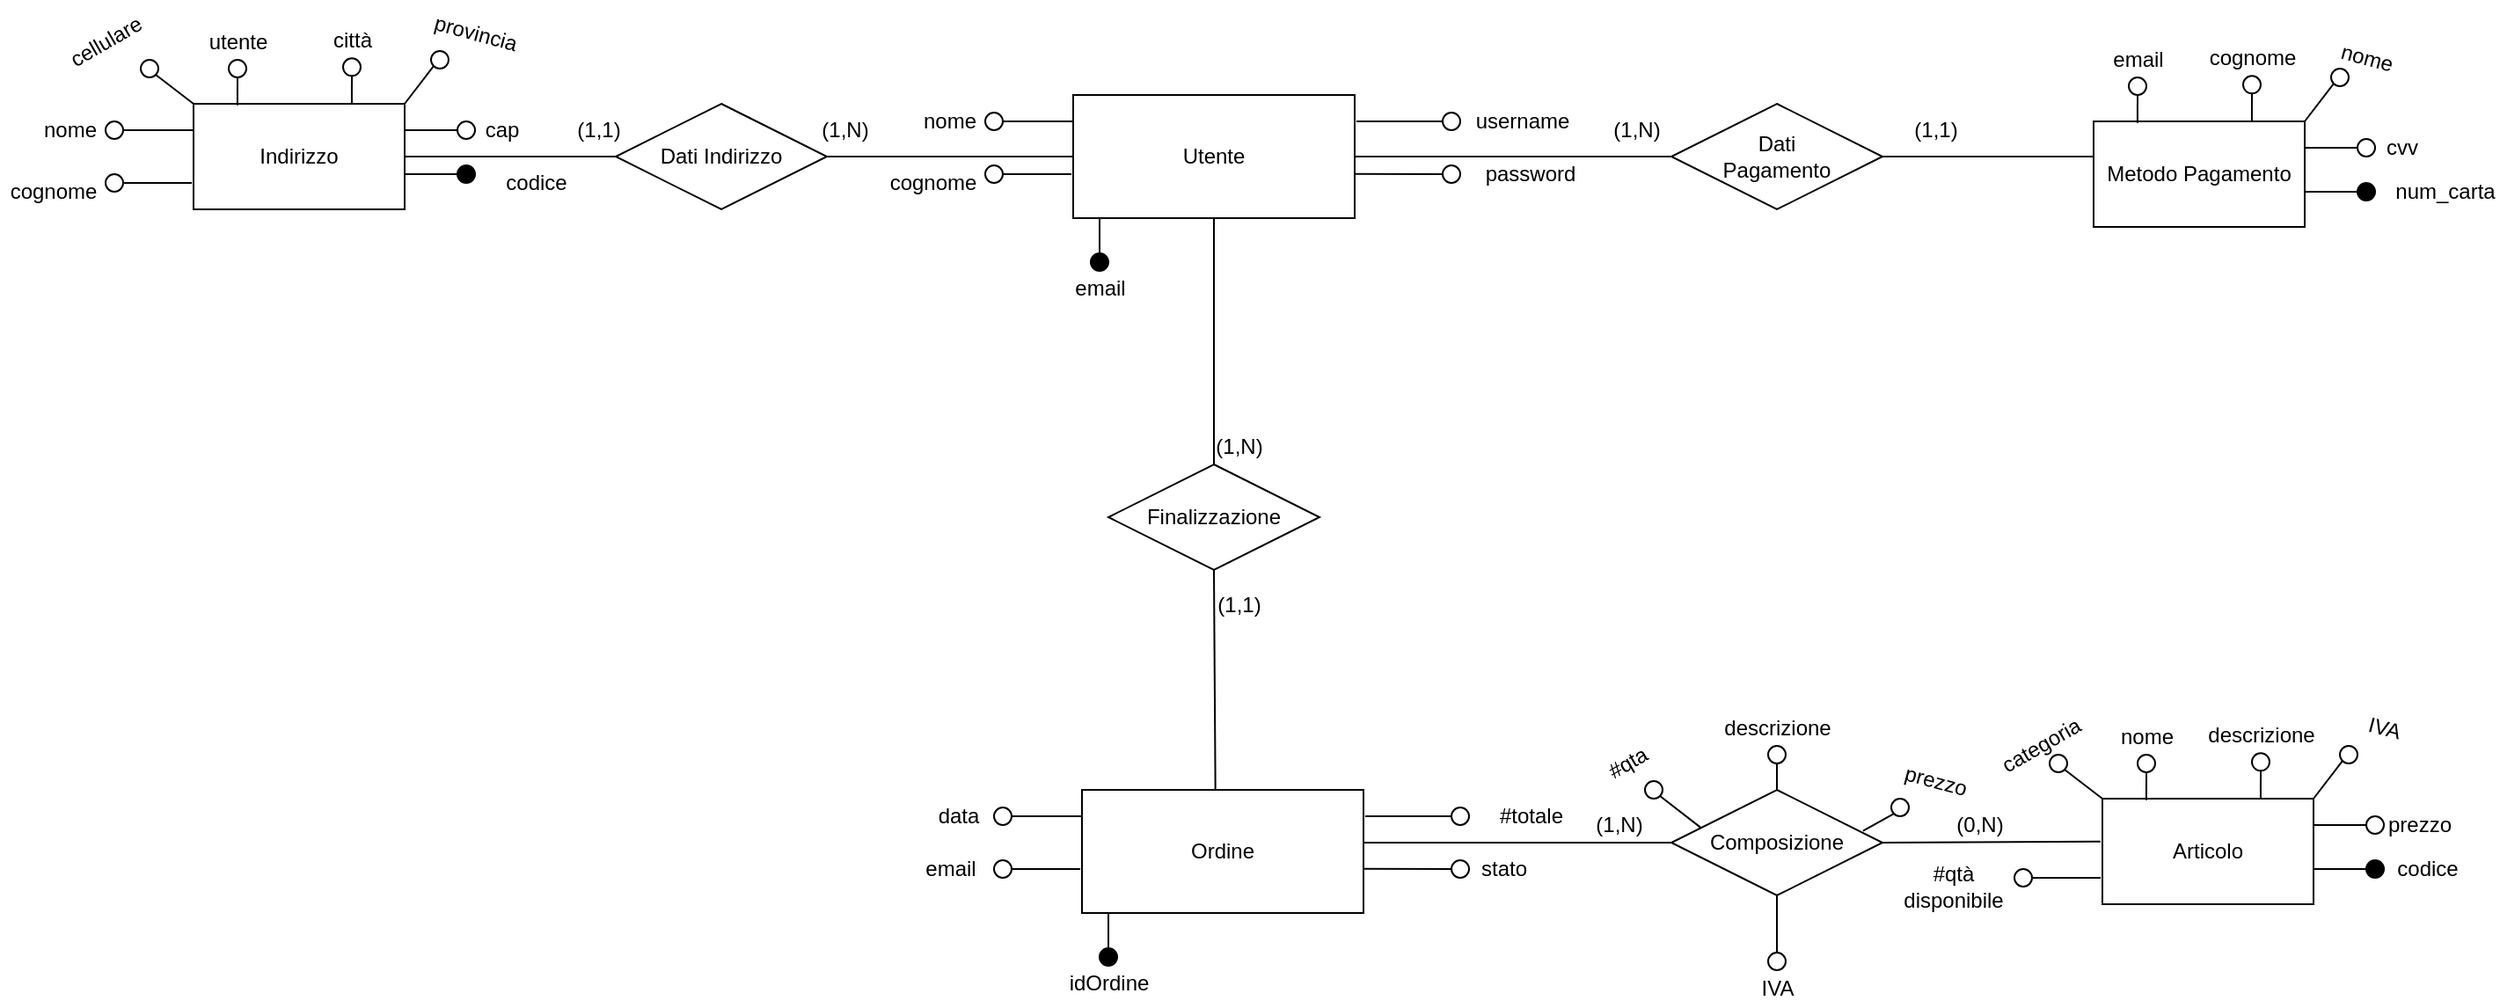 <mxfile version="16.6.4" type="device"><diagram id="RR0b08ermM6JdhyaBEqA" name="Page-1"><mxGraphModel dx="1865" dy="556" grid="1" gridSize="10" guides="1" tooltips="1" connect="1" arrows="1" fold="1" page="1" pageScale="1" pageWidth="827" pageHeight="1169" math="0" shadow="0"><root><mxCell id="0"/><mxCell id="1" parent="0"/><mxCell id="cbVdZXR9CCUXeJhDIrMM-1" value="Utente" style="rounded=0;whiteSpace=wrap;html=1;" parent="1" vertex="1"><mxGeometry x="320" y="70" width="160" height="70" as="geometry"/></mxCell><mxCell id="cbVdZXR9CCUXeJhDIrMM-2" value="" style="ellipse;whiteSpace=wrap;html=1;aspect=fixed;" parent="1" vertex="1"><mxGeometry x="270" y="80" width="10" height="10" as="geometry"/></mxCell><mxCell id="cbVdZXR9CCUXeJhDIrMM-3" value="" style="endArrow=none;html=1;rounded=0;exitX=1;exitY=0.5;exitDx=0;exitDy=0;" parent="1" source="cbVdZXR9CCUXeJhDIrMM-2" edge="1"><mxGeometry width="50" height="50" relative="1" as="geometry"><mxPoint x="390" y="310" as="sourcePoint"/><mxPoint x="320" y="85" as="targetPoint"/></mxGeometry></mxCell><mxCell id="cbVdZXR9CCUXeJhDIrMM-6" value="" style="ellipse;whiteSpace=wrap;html=1;aspect=fixed;" parent="1" vertex="1"><mxGeometry x="270" y="110" width="10" height="10" as="geometry"/></mxCell><mxCell id="cbVdZXR9CCUXeJhDIrMM-7" value="" style="endArrow=none;html=1;rounded=0;exitX=1;exitY=0.5;exitDx=0;exitDy=0;entryX=-0.006;entryY=0.643;entryDx=0;entryDy=0;entryPerimeter=0;" parent="1" source="cbVdZXR9CCUXeJhDIrMM-6" target="cbVdZXR9CCUXeJhDIrMM-1" edge="1"><mxGeometry width="50" height="50" relative="1" as="geometry"><mxPoint x="400" y="320" as="sourcePoint"/><mxPoint x="330" y="97.5" as="targetPoint"/></mxGeometry></mxCell><mxCell id="cbVdZXR9CCUXeJhDIrMM-8" value="nome" style="text;html=1;strokeColor=none;fillColor=none;align=center;verticalAlign=middle;whiteSpace=wrap;rounded=0;" parent="1" vertex="1"><mxGeometry x="220" y="70" width="60" height="30" as="geometry"/></mxCell><mxCell id="cbVdZXR9CCUXeJhDIrMM-9" value="cognome" style="text;html=1;align=center;verticalAlign=middle;resizable=0;points=[];autosize=1;strokeColor=none;fillColor=none;" parent="1" vertex="1"><mxGeometry x="210" y="110" width="60" height="20" as="geometry"/></mxCell><mxCell id="cbVdZXR9CCUXeJhDIrMM-10" value="" style="ellipse;whiteSpace=wrap;html=1;aspect=fixed;" parent="1" vertex="1"><mxGeometry x="530" y="80" width="10" height="10" as="geometry"/></mxCell><mxCell id="cbVdZXR9CCUXeJhDIrMM-11" value="" style="endArrow=none;html=1;rounded=0;exitX=0;exitY=0.5;exitDx=0;exitDy=0;entryX=1.006;entryY=0.214;entryDx=0;entryDy=0;entryPerimeter=0;" parent="1" source="cbVdZXR9CCUXeJhDIrMM-10" target="cbVdZXR9CCUXeJhDIrMM-1" edge="1"><mxGeometry width="50" height="50" relative="1" as="geometry"><mxPoint x="540" y="400" as="sourcePoint"/><mxPoint x="470" y="175" as="targetPoint"/></mxGeometry></mxCell><mxCell id="cbVdZXR9CCUXeJhDIrMM-12" value="" style="ellipse;whiteSpace=wrap;html=1;aspect=fixed;" parent="1" vertex="1"><mxGeometry x="530" y="110" width="10" height="10" as="geometry"/></mxCell><mxCell id="cbVdZXR9CCUXeJhDIrMM-13" value="" style="endArrow=none;html=1;rounded=0;exitX=0;exitY=0.5;exitDx=0;exitDy=0;entryX=0.997;entryY=0.641;entryDx=0;entryDy=0;entryPerimeter=0;" parent="1" source="cbVdZXR9CCUXeJhDIrMM-12" target="cbVdZXR9CCUXeJhDIrMM-1" edge="1"><mxGeometry width="50" height="50" relative="1" as="geometry"><mxPoint x="550" y="410" as="sourcePoint"/><mxPoint x="469.04" y="205.01" as="targetPoint"/></mxGeometry></mxCell><mxCell id="cbVdZXR9CCUXeJhDIrMM-14" value="password" style="text;html=1;strokeColor=none;fillColor=none;align=center;verticalAlign=middle;whiteSpace=wrap;rounded=0;" parent="1" vertex="1"><mxGeometry x="550" y="100" width="60" height="30" as="geometry"/></mxCell><mxCell id="cbVdZXR9CCUXeJhDIrMM-15" value="email" style="text;html=1;align=center;verticalAlign=middle;resizable=0;points=[];autosize=1;strokeColor=none;fillColor=none;" parent="1" vertex="1"><mxGeometry x="315" y="170" width="40" height="20" as="geometry"/></mxCell><mxCell id="cbVdZXR9CCUXeJhDIrMM-19" value="username" style="text;html=1;align=center;verticalAlign=middle;resizable=0;points=[];autosize=1;strokeColor=none;fillColor=none;" parent="1" vertex="1"><mxGeometry x="540" y="75" width="70" height="20" as="geometry"/></mxCell><mxCell id="cbVdZXR9CCUXeJhDIrMM-20" value="" style="ellipse;whiteSpace=wrap;html=1;aspect=fixed;fillColor=#000000;" parent="1" vertex="1"><mxGeometry x="330" y="160" width="10" height="10" as="geometry"/></mxCell><mxCell id="cbVdZXR9CCUXeJhDIrMM-21" value="" style="endArrow=none;html=1;rounded=0;exitX=0.5;exitY=0;exitDx=0;exitDy=0;" parent="1" source="cbVdZXR9CCUXeJhDIrMM-20" edge="1"><mxGeometry width="50" height="50" relative="1" as="geometry"><mxPoint x="400" y="320" as="sourcePoint"/><mxPoint x="335" y="140" as="targetPoint"/></mxGeometry></mxCell><mxCell id="cbVdZXR9CCUXeJhDIrMM-22" value="Dati Indirizzo" style="shape=rhombus;perimeter=rhombusPerimeter;whiteSpace=wrap;html=1;align=center;fillColor=#FFFFFF;" parent="1" vertex="1"><mxGeometry x="60" y="75" width="120" height="60" as="geometry"/></mxCell><mxCell id="cbVdZXR9CCUXeJhDIrMM-25" value="" style="endArrow=none;html=1;rounded=0;exitX=1;exitY=0.5;exitDx=0;exitDy=0;entryX=0;entryY=0.5;entryDx=0;entryDy=0;" parent="1" source="cbVdZXR9CCUXeJhDIrMM-22" target="cbVdZXR9CCUXeJhDIrMM-1" edge="1"><mxGeometry relative="1" as="geometry"><mxPoint x="330" y="290" as="sourcePoint"/><mxPoint x="490" y="290" as="targetPoint"/></mxGeometry></mxCell><mxCell id="cbVdZXR9CCUXeJhDIrMM-26" value="Indirizzo" style="rounded=0;whiteSpace=wrap;html=1;fillColor=#FFFFFF;" parent="1" vertex="1"><mxGeometry x="-180" y="75" width="120" height="60" as="geometry"/></mxCell><mxCell id="cbVdZXR9CCUXeJhDIrMM-27" value="" style="endArrow=none;html=1;rounded=0;exitX=1;exitY=0.5;exitDx=0;exitDy=0;entryX=0;entryY=0.5;entryDx=0;entryDy=0;" parent="1" source="cbVdZXR9CCUXeJhDIrMM-26" target="cbVdZXR9CCUXeJhDIrMM-22" edge="1"><mxGeometry width="50" height="50" relative="1" as="geometry"><mxPoint x="210" y="310" as="sourcePoint"/><mxPoint x="260" y="260" as="targetPoint"/></mxGeometry></mxCell><mxCell id="cbVdZXR9CCUXeJhDIrMM-28" value="" style="ellipse;whiteSpace=wrap;html=1;aspect=fixed;" parent="1" vertex="1"><mxGeometry x="-230" y="85" width="10" height="10" as="geometry"/></mxCell><mxCell id="cbVdZXR9CCUXeJhDIrMM-29" value="" style="endArrow=none;html=1;rounded=0;exitX=1;exitY=0.5;exitDx=0;exitDy=0;" parent="1" source="cbVdZXR9CCUXeJhDIrMM-28" edge="1"><mxGeometry width="50" height="50" relative="1" as="geometry"><mxPoint x="-110" y="315" as="sourcePoint"/><mxPoint x="-180" y="90" as="targetPoint"/></mxGeometry></mxCell><mxCell id="cbVdZXR9CCUXeJhDIrMM-30" value="" style="ellipse;whiteSpace=wrap;html=1;aspect=fixed;" parent="1" vertex="1"><mxGeometry x="-230" y="115" width="10" height="10" as="geometry"/></mxCell><mxCell id="cbVdZXR9CCUXeJhDIrMM-31" value="" style="endArrow=none;html=1;rounded=0;exitX=1;exitY=0.5;exitDx=0;exitDy=0;entryX=-0.006;entryY=0.643;entryDx=0;entryDy=0;entryPerimeter=0;" parent="1" source="cbVdZXR9CCUXeJhDIrMM-30" edge="1"><mxGeometry width="50" height="50" relative="1" as="geometry"><mxPoint x="-100" y="325" as="sourcePoint"/><mxPoint x="-180.96" y="120.01" as="targetPoint"/></mxGeometry></mxCell><mxCell id="cbVdZXR9CCUXeJhDIrMM-32" value="nome" style="text;html=1;strokeColor=none;fillColor=none;align=center;verticalAlign=middle;whiteSpace=wrap;rounded=0;" parent="1" vertex="1"><mxGeometry x="-280" y="75" width="60" height="30" as="geometry"/></mxCell><mxCell id="cbVdZXR9CCUXeJhDIrMM-33" value="cognome" style="text;html=1;align=center;verticalAlign=middle;resizable=0;points=[];autosize=1;strokeColor=none;fillColor=none;" parent="1" vertex="1"><mxGeometry x="-290" y="115" width="60" height="20" as="geometry"/></mxCell><mxCell id="cbVdZXR9CCUXeJhDIrMM-34" value="" style="ellipse;whiteSpace=wrap;html=1;aspect=fixed;" parent="1" vertex="1"><mxGeometry x="-160" y="50" width="10" height="10" as="geometry"/></mxCell><mxCell id="cbVdZXR9CCUXeJhDIrMM-35" value="" style="endArrow=none;html=1;rounded=0;exitX=0.5;exitY=1;exitDx=0;exitDy=0;entryX=0.208;entryY=0.014;entryDx=0;entryDy=0;entryPerimeter=0;" parent="1" source="cbVdZXR9CCUXeJhDIrMM-34" target="cbVdZXR9CCUXeJhDIrMM-26" edge="1"><mxGeometry width="50" height="50" relative="1" as="geometry"><mxPoint x="-150" y="60" as="sourcePoint"/><mxPoint x="-155" y="80" as="targetPoint"/></mxGeometry></mxCell><mxCell id="cbVdZXR9CCUXeJhDIrMM-36" value="" style="ellipse;whiteSpace=wrap;html=1;aspect=fixed;" parent="1" vertex="1"><mxGeometry x="-210" y="50" width="10" height="10" as="geometry"/></mxCell><mxCell id="cbVdZXR9CCUXeJhDIrMM-37" value="" style="endArrow=none;html=1;rounded=0;entryX=0;entryY=0;entryDx=0;entryDy=0;exitX=1;exitY=1;exitDx=0;exitDy=0;" parent="1" source="cbVdZXR9CCUXeJhDIrMM-36" target="cbVdZXR9CCUXeJhDIrMM-26" edge="1"><mxGeometry width="50" height="50" relative="1" as="geometry"><mxPoint x="-180" y="60" as="sourcePoint"/><mxPoint x="-110.96" y="55.01" as="targetPoint"/></mxGeometry></mxCell><mxCell id="cbVdZXR9CCUXeJhDIrMM-39" value="cellulare" style="text;html=1;align=center;verticalAlign=middle;resizable=0;points=[];autosize=1;strokeColor=none;fillColor=none;rotation=-30;" parent="1" vertex="1"><mxGeometry x="-260" y="30" width="60" height="20" as="geometry"/></mxCell><mxCell id="cbVdZXR9CCUXeJhDIrMM-47" value="utente" style="text;html=1;align=center;verticalAlign=middle;resizable=0;points=[];autosize=1;strokeColor=none;fillColor=none;" parent="1" vertex="1"><mxGeometry x="-180" y="30" width="50" height="20" as="geometry"/></mxCell><mxCell id="cbVdZXR9CCUXeJhDIrMM-48" value="" style="ellipse;whiteSpace=wrap;html=1;aspect=fixed;" parent="1" vertex="1"><mxGeometry x="-95" y="49.16" width="10" height="10" as="geometry"/></mxCell><mxCell id="cbVdZXR9CCUXeJhDIrMM-49" value="" style="endArrow=none;html=1;rounded=0;exitX=0.5;exitY=1;exitDx=0;exitDy=0;entryX=0.208;entryY=0.014;entryDx=0;entryDy=0;entryPerimeter=0;" parent="1" source="cbVdZXR9CCUXeJhDIrMM-48" edge="1"><mxGeometry width="50" height="50" relative="1" as="geometry"><mxPoint x="-85" y="59.16" as="sourcePoint"/><mxPoint x="-90.04" y="75.0" as="targetPoint"/></mxGeometry></mxCell><mxCell id="cbVdZXR9CCUXeJhDIrMM-50" value="città" style="text;html=1;align=center;verticalAlign=middle;resizable=0;points=[];autosize=1;strokeColor=none;fillColor=none;" parent="1" vertex="1"><mxGeometry x="-110" y="29.16" width="40" height="20" as="geometry"/></mxCell><mxCell id="cbVdZXR9CCUXeJhDIrMM-51" value="" style="ellipse;whiteSpace=wrap;html=1;aspect=fixed;" parent="1" vertex="1"><mxGeometry x="-45" y="45" width="10" height="10" as="geometry"/></mxCell><mxCell id="cbVdZXR9CCUXeJhDIrMM-52" value="" style="endArrow=none;html=1;rounded=0;exitX=0;exitY=1;exitDx=0;exitDy=0;entryX=1;entryY=0;entryDx=0;entryDy=0;" parent="1" source="cbVdZXR9CCUXeJhDIrMM-51" target="cbVdZXR9CCUXeJhDIrMM-26" edge="1"><mxGeometry width="50" height="50" relative="1" as="geometry"><mxPoint x="-35" y="54.16" as="sourcePoint"/><mxPoint x="-40.04" y="70" as="targetPoint"/></mxGeometry></mxCell><mxCell id="cbVdZXR9CCUXeJhDIrMM-53" value="provincia" style="text;html=1;align=center;verticalAlign=middle;resizable=0;points=[];autosize=1;strokeColor=none;fillColor=none;rotation=15;" parent="1" vertex="1"><mxGeometry x="-50" y="25.0" width="60" height="20" as="geometry"/></mxCell><mxCell id="cbVdZXR9CCUXeJhDIrMM-54" value="" style="ellipse;whiteSpace=wrap;html=1;aspect=fixed;" parent="1" vertex="1"><mxGeometry x="-30" y="85" width="10" height="10" as="geometry"/></mxCell><mxCell id="cbVdZXR9CCUXeJhDIrMM-55" value="" style="endArrow=none;html=1;rounded=0;exitX=0;exitY=0.5;exitDx=0;exitDy=0;entryX=1;entryY=0.25;entryDx=0;entryDy=0;" parent="1" source="cbVdZXR9CCUXeJhDIrMM-54" target="cbVdZXR9CCUXeJhDIrMM-26" edge="1"><mxGeometry width="50" height="50" relative="1" as="geometry"><mxPoint y="405" as="sourcePoint"/><mxPoint x="-60" y="92.5" as="targetPoint"/></mxGeometry></mxCell><mxCell id="cbVdZXR9CCUXeJhDIrMM-56" value="" style="ellipse;whiteSpace=wrap;html=1;aspect=fixed;fillColor=#000000;" parent="1" vertex="1"><mxGeometry x="-30" y="110" width="10" height="10" as="geometry"/></mxCell><mxCell id="cbVdZXR9CCUXeJhDIrMM-57" value="" style="endArrow=none;html=1;rounded=0;exitX=0;exitY=0.5;exitDx=0;exitDy=0;" parent="1" source="cbVdZXR9CCUXeJhDIrMM-56" edge="1"><mxGeometry width="50" height="50" relative="1" as="geometry"><mxPoint x="10" y="415" as="sourcePoint"/><mxPoint x="-60" y="115" as="targetPoint"/></mxGeometry></mxCell><mxCell id="cbVdZXR9CCUXeJhDIrMM-58" value="codice" style="text;html=1;strokeColor=none;fillColor=none;align=center;verticalAlign=middle;whiteSpace=wrap;rounded=0;" parent="1" vertex="1"><mxGeometry x="-15" y="105" width="60" height="30" as="geometry"/></mxCell><mxCell id="cbVdZXR9CCUXeJhDIrMM-59" value="cap" style="text;html=1;align=center;verticalAlign=middle;resizable=0;points=[];autosize=1;strokeColor=none;fillColor=none;" parent="1" vertex="1"><mxGeometry x="-20" y="80" width="30" height="20" as="geometry"/></mxCell><mxCell id="cbVdZXR9CCUXeJhDIrMM-87" value="Dati&lt;br&gt;&lt;div&gt;Pagamento&lt;/div&gt;" style="shape=rhombus;perimeter=rhombusPerimeter;whiteSpace=wrap;html=1;align=center;fillColor=#FFFFFF;" parent="1" vertex="1"><mxGeometry x="660" y="75" width="120" height="60" as="geometry"/></mxCell><mxCell id="cbVdZXR9CCUXeJhDIrMM-89" value="" style="endArrow=none;html=1;rounded=0;entryX=0;entryY=0.5;entryDx=0;entryDy=0;exitX=1;exitY=0.5;exitDx=0;exitDy=0;" parent="1" source="cbVdZXR9CCUXeJhDIrMM-1" target="cbVdZXR9CCUXeJhDIrMM-87" edge="1"><mxGeometry relative="1" as="geometry"><mxPoint x="620" y="105" as="sourcePoint"/><mxPoint x="780" y="105" as="targetPoint"/></mxGeometry></mxCell><mxCell id="cbVdZXR9CCUXeJhDIrMM-90" value="" style="endArrow=none;html=1;rounded=0;exitX=1;exitY=0.5;exitDx=0;exitDy=0;" parent="1" source="cbVdZXR9CCUXeJhDIrMM-87" edge="1"><mxGeometry relative="1" as="geometry"><mxPoint x="880" y="108.67" as="sourcePoint"/><mxPoint x="910" y="105" as="targetPoint"/></mxGeometry></mxCell><mxCell id="cbVdZXR9CCUXeJhDIrMM-138" value="&lt;div&gt;Metodo Pagamento&lt;/div&gt;" style="rounded=0;whiteSpace=wrap;html=1;fillColor=#FFFFFF;" parent="1" vertex="1"><mxGeometry x="900" y="85" width="120" height="60" as="geometry"/></mxCell><mxCell id="cbVdZXR9CCUXeJhDIrMM-145" value="" style="ellipse;whiteSpace=wrap;html=1;aspect=fixed;" parent="1" vertex="1"><mxGeometry x="920" y="60" width="10" height="10" as="geometry"/></mxCell><mxCell id="cbVdZXR9CCUXeJhDIrMM-146" value="" style="endArrow=none;html=1;rounded=0;exitX=0.5;exitY=1;exitDx=0;exitDy=0;entryX=0.208;entryY=0.014;entryDx=0;entryDy=0;entryPerimeter=0;" parent="1" source="cbVdZXR9CCUXeJhDIrMM-145" target="cbVdZXR9CCUXeJhDIrMM-138" edge="1"><mxGeometry width="50" height="50" relative="1" as="geometry"><mxPoint x="930" y="70" as="sourcePoint"/><mxPoint x="925" y="90" as="targetPoint"/></mxGeometry></mxCell><mxCell id="cbVdZXR9CCUXeJhDIrMM-150" value="email" style="text;html=1;align=center;verticalAlign=middle;resizable=0;points=[];autosize=1;strokeColor=none;fillColor=none;" parent="1" vertex="1"><mxGeometry x="905" y="40" width="40" height="20" as="geometry"/></mxCell><mxCell id="cbVdZXR9CCUXeJhDIrMM-151" value="" style="ellipse;whiteSpace=wrap;html=1;aspect=fixed;" parent="1" vertex="1"><mxGeometry x="985" y="59.16" width="10" height="10" as="geometry"/></mxCell><mxCell id="cbVdZXR9CCUXeJhDIrMM-152" value="" style="endArrow=none;html=1;rounded=0;exitX=0.5;exitY=1;exitDx=0;exitDy=0;entryX=0.208;entryY=0.014;entryDx=0;entryDy=0;entryPerimeter=0;" parent="1" source="cbVdZXR9CCUXeJhDIrMM-151" edge="1"><mxGeometry width="50" height="50" relative="1" as="geometry"><mxPoint x="995" y="69.16" as="sourcePoint"/><mxPoint x="989.96" y="85" as="targetPoint"/></mxGeometry></mxCell><mxCell id="cbVdZXR9CCUXeJhDIrMM-153" value="cognome" style="text;html=1;align=center;verticalAlign=middle;resizable=0;points=[];autosize=1;strokeColor=none;fillColor=none;" parent="1" vertex="1"><mxGeometry x="960" y="39.16" width="60" height="20" as="geometry"/></mxCell><mxCell id="cbVdZXR9CCUXeJhDIrMM-154" value="" style="ellipse;whiteSpace=wrap;html=1;aspect=fixed;" parent="1" vertex="1"><mxGeometry x="1035" y="55" width="10" height="10" as="geometry"/></mxCell><mxCell id="cbVdZXR9CCUXeJhDIrMM-155" value="" style="endArrow=none;html=1;rounded=0;exitX=0;exitY=1;exitDx=0;exitDy=0;entryX=1;entryY=0;entryDx=0;entryDy=0;" parent="1" source="cbVdZXR9CCUXeJhDIrMM-154" target="cbVdZXR9CCUXeJhDIrMM-138" edge="1"><mxGeometry width="50" height="50" relative="1" as="geometry"><mxPoint x="1045" y="64.16" as="sourcePoint"/><mxPoint x="1039.96" y="80" as="targetPoint"/></mxGeometry></mxCell><mxCell id="cbVdZXR9CCUXeJhDIrMM-156" value="nome" style="text;html=1;align=center;verticalAlign=middle;resizable=0;points=[];autosize=1;strokeColor=none;fillColor=none;rotation=15;" parent="1" vertex="1"><mxGeometry x="1030" y="39.16" width="50" height="20" as="geometry"/></mxCell><mxCell id="cbVdZXR9CCUXeJhDIrMM-157" value="" style="ellipse;whiteSpace=wrap;html=1;aspect=fixed;" parent="1" vertex="1"><mxGeometry x="1050" y="95" width="10" height="10" as="geometry"/></mxCell><mxCell id="cbVdZXR9CCUXeJhDIrMM-158" value="" style="endArrow=none;html=1;rounded=0;exitX=0;exitY=0.5;exitDx=0;exitDy=0;entryX=1;entryY=0.25;entryDx=0;entryDy=0;" parent="1" source="cbVdZXR9CCUXeJhDIrMM-157" target="cbVdZXR9CCUXeJhDIrMM-138" edge="1"><mxGeometry width="50" height="50" relative="1" as="geometry"><mxPoint x="1080" y="415" as="sourcePoint"/><mxPoint x="1020" y="102.5" as="targetPoint"/></mxGeometry></mxCell><mxCell id="cbVdZXR9CCUXeJhDIrMM-159" value="" style="ellipse;whiteSpace=wrap;html=1;aspect=fixed;fillColor=#000000;" parent="1" vertex="1"><mxGeometry x="1050" y="120" width="10" height="10" as="geometry"/></mxCell><mxCell id="cbVdZXR9CCUXeJhDIrMM-160" value="" style="endArrow=none;html=1;rounded=0;exitX=0;exitY=0.5;exitDx=0;exitDy=0;" parent="1" source="cbVdZXR9CCUXeJhDIrMM-159" edge="1"><mxGeometry width="50" height="50" relative="1" as="geometry"><mxPoint x="1090" y="425" as="sourcePoint"/><mxPoint x="1020" y="125" as="targetPoint"/></mxGeometry></mxCell><mxCell id="cbVdZXR9CCUXeJhDIrMM-161" value="num_carta" style="text;html=1;strokeColor=none;fillColor=none;align=center;verticalAlign=middle;whiteSpace=wrap;rounded=0;" parent="1" vertex="1"><mxGeometry x="1070" y="110" width="60" height="30" as="geometry"/></mxCell><mxCell id="cbVdZXR9CCUXeJhDIrMM-162" value="cvv" style="text;html=1;align=center;verticalAlign=middle;resizable=0;points=[];autosize=1;strokeColor=none;fillColor=none;" parent="1" vertex="1"><mxGeometry x="1060" y="90" width="30" height="20" as="geometry"/></mxCell><mxCell id="cbVdZXR9CCUXeJhDIrMM-163" value="Finalizzazione" style="shape=rhombus;perimeter=rhombusPerimeter;whiteSpace=wrap;html=1;align=center;fillColor=#FFFFFF;" parent="1" vertex="1"><mxGeometry x="340" y="280" width="120" height="60" as="geometry"/></mxCell><mxCell id="cbVdZXR9CCUXeJhDIrMM-164" value="" style="endArrow=none;html=1;rounded=0;entryX=0.5;entryY=1;entryDx=0;entryDy=0;exitX=0.5;exitY=0;exitDx=0;exitDy=0;" parent="1" source="cbVdZXR9CCUXeJhDIrMM-163" target="cbVdZXR9CCUXeJhDIrMM-1" edge="1"><mxGeometry relative="1" as="geometry"><mxPoint x="360" y="280" as="sourcePoint"/><mxPoint x="520" y="280" as="targetPoint"/></mxGeometry></mxCell><mxCell id="cbVdZXR9CCUXeJhDIrMM-165" value="" style="endArrow=none;html=1;rounded=0;entryX=0.5;entryY=1;entryDx=0;entryDy=0;exitX=0.474;exitY=0.019;exitDx=0;exitDy=0;exitPerimeter=0;" parent="1" source="cbVdZXR9CCUXeJhDIrMM-168" target="cbVdZXR9CCUXeJhDIrMM-163" edge="1"><mxGeometry relative="1" as="geometry"><mxPoint x="400" y="480" as="sourcePoint"/><mxPoint x="520" y="280" as="targetPoint"/></mxGeometry></mxCell><mxCell id="cbVdZXR9CCUXeJhDIrMM-168" value="Ordine" style="rounded=0;whiteSpace=wrap;html=1;" parent="1" vertex="1"><mxGeometry x="325" y="465" width="160" height="70" as="geometry"/></mxCell><mxCell id="cbVdZXR9CCUXeJhDIrMM-169" value="" style="ellipse;whiteSpace=wrap;html=1;aspect=fixed;" parent="1" vertex="1"><mxGeometry x="275" y="475" width="10" height="10" as="geometry"/></mxCell><mxCell id="cbVdZXR9CCUXeJhDIrMM-170" value="" style="endArrow=none;html=1;rounded=0;exitX=1;exitY=0.5;exitDx=0;exitDy=0;" parent="1" source="cbVdZXR9CCUXeJhDIrMM-169" edge="1"><mxGeometry width="50" height="50" relative="1" as="geometry"><mxPoint x="395" y="705" as="sourcePoint"/><mxPoint x="325" y="480" as="targetPoint"/></mxGeometry></mxCell><mxCell id="cbVdZXR9CCUXeJhDIrMM-171" value="" style="ellipse;whiteSpace=wrap;html=1;aspect=fixed;" parent="1" vertex="1"><mxGeometry x="275" y="505" width="10" height="10" as="geometry"/></mxCell><mxCell id="cbVdZXR9CCUXeJhDIrMM-172" value="" style="endArrow=none;html=1;rounded=0;exitX=1;exitY=0.5;exitDx=0;exitDy=0;entryX=-0.006;entryY=0.643;entryDx=0;entryDy=0;entryPerimeter=0;" parent="1" source="cbVdZXR9CCUXeJhDIrMM-171" target="cbVdZXR9CCUXeJhDIrMM-168" edge="1"><mxGeometry width="50" height="50" relative="1" as="geometry"><mxPoint x="405" y="715" as="sourcePoint"/><mxPoint x="335" y="492.5" as="targetPoint"/></mxGeometry></mxCell><mxCell id="cbVdZXR9CCUXeJhDIrMM-173" value="data" style="text;html=1;strokeColor=none;fillColor=none;align=center;verticalAlign=middle;whiteSpace=wrap;rounded=0;" parent="1" vertex="1"><mxGeometry x="225" y="465" width="60" height="30" as="geometry"/></mxCell><mxCell id="cbVdZXR9CCUXeJhDIrMM-174" value="email" style="text;html=1;align=center;verticalAlign=middle;resizable=0;points=[];autosize=1;strokeColor=none;fillColor=none;" parent="1" vertex="1"><mxGeometry x="230" y="500" width="40" height="20" as="geometry"/></mxCell><mxCell id="cbVdZXR9CCUXeJhDIrMM-175" value="" style="ellipse;whiteSpace=wrap;html=1;aspect=fixed;" parent="1" vertex="1"><mxGeometry x="535" y="475" width="10" height="10" as="geometry"/></mxCell><mxCell id="cbVdZXR9CCUXeJhDIrMM-176" value="" style="endArrow=none;html=1;rounded=0;exitX=0;exitY=0.5;exitDx=0;exitDy=0;entryX=1.006;entryY=0.214;entryDx=0;entryDy=0;entryPerimeter=0;" parent="1" source="cbVdZXR9CCUXeJhDIrMM-175" target="cbVdZXR9CCUXeJhDIrMM-168" edge="1"><mxGeometry width="50" height="50" relative="1" as="geometry"><mxPoint x="545" y="795" as="sourcePoint"/><mxPoint x="475" y="570" as="targetPoint"/></mxGeometry></mxCell><mxCell id="cbVdZXR9CCUXeJhDIrMM-177" value="" style="ellipse;whiteSpace=wrap;html=1;aspect=fixed;" parent="1" vertex="1"><mxGeometry x="535" y="505" width="10" height="10" as="geometry"/></mxCell><mxCell id="cbVdZXR9CCUXeJhDIrMM-178" value="" style="endArrow=none;html=1;rounded=0;exitX=0;exitY=0.5;exitDx=0;exitDy=0;entryX=0.997;entryY=0.641;entryDx=0;entryDy=0;entryPerimeter=0;" parent="1" source="cbVdZXR9CCUXeJhDIrMM-177" target="cbVdZXR9CCUXeJhDIrMM-168" edge="1"><mxGeometry width="50" height="50" relative="1" as="geometry"><mxPoint x="555" y="805" as="sourcePoint"/><mxPoint x="474.04" y="600.01" as="targetPoint"/></mxGeometry></mxCell><mxCell id="cbVdZXR9CCUXeJhDIrMM-179" value="stato" style="text;html=1;strokeColor=none;fillColor=none;align=center;verticalAlign=middle;whiteSpace=wrap;rounded=0;" parent="1" vertex="1"><mxGeometry x="535" y="495" width="60" height="30" as="geometry"/></mxCell><mxCell id="cbVdZXR9CCUXeJhDIrMM-180" value="idOrdine" style="text;html=1;align=center;verticalAlign=middle;resizable=0;points=[];autosize=1;strokeColor=none;fillColor=none;" parent="1" vertex="1"><mxGeometry x="310" y="565" width="60" height="20" as="geometry"/></mxCell><mxCell id="cbVdZXR9CCUXeJhDIrMM-181" value="#totale" style="text;html=1;align=center;verticalAlign=middle;resizable=0;points=[];autosize=1;strokeColor=none;fillColor=none;" parent="1" vertex="1"><mxGeometry x="555" y="470" width="50" height="20" as="geometry"/></mxCell><mxCell id="cbVdZXR9CCUXeJhDIrMM-182" value="" style="ellipse;whiteSpace=wrap;html=1;aspect=fixed;fillColor=#000000;" parent="1" vertex="1"><mxGeometry x="335" y="555" width="10" height="10" as="geometry"/></mxCell><mxCell id="cbVdZXR9CCUXeJhDIrMM-183" value="" style="endArrow=none;html=1;rounded=0;exitX=0.5;exitY=0;exitDx=0;exitDy=0;" parent="1" source="cbVdZXR9CCUXeJhDIrMM-182" edge="1"><mxGeometry width="50" height="50" relative="1" as="geometry"><mxPoint x="405" y="715" as="sourcePoint"/><mxPoint x="340" y="535" as="targetPoint"/></mxGeometry></mxCell><mxCell id="cbVdZXR9CCUXeJhDIrMM-185" value="Composizione" style="shape=rhombus;perimeter=rhombusPerimeter;whiteSpace=wrap;html=1;align=center;fillColor=#FFFFFF;" parent="1" vertex="1"><mxGeometry x="660" y="465" width="120" height="60" as="geometry"/></mxCell><mxCell id="cbVdZXR9CCUXeJhDIrMM-186" value="" style="endArrow=none;html=1;rounded=0;exitX=1;exitY=0.5;exitDx=0;exitDy=0;entryX=0;entryY=0.5;entryDx=0;entryDy=0;" parent="1" target="cbVdZXR9CCUXeJhDIrMM-185" edge="1"><mxGeometry relative="1" as="geometry"><mxPoint x="485" y="495" as="sourcePoint"/><mxPoint x="625" y="495" as="targetPoint"/></mxGeometry></mxCell><mxCell id="cbVdZXR9CCUXeJhDIrMM-188" value="" style="ellipse;whiteSpace=wrap;html=1;aspect=fixed;" parent="1" vertex="1"><mxGeometry x="645" y="460" width="10" height="10" as="geometry"/></mxCell><mxCell id="cbVdZXR9CCUXeJhDIrMM-189" value="" style="endArrow=none;html=1;rounded=0;entryX=0.139;entryY=0.357;entryDx=0;entryDy=0;exitX=1;exitY=1;exitDx=0;exitDy=0;entryPerimeter=0;" parent="1" source="cbVdZXR9CCUXeJhDIrMM-188" target="cbVdZXR9CCUXeJhDIrMM-185" edge="1"><mxGeometry width="50" height="50" relative="1" as="geometry"><mxPoint x="675" y="470" as="sourcePoint"/><mxPoint x="675" y="485" as="targetPoint"/></mxGeometry></mxCell><mxCell id="cbVdZXR9CCUXeJhDIrMM-190" value="#qta" style="text;html=1;align=center;verticalAlign=middle;resizable=0;points=[];autosize=1;strokeColor=none;fillColor=none;rotation=-30;" parent="1" vertex="1"><mxGeometry x="615" y="440" width="40" height="20" as="geometry"/></mxCell><mxCell id="cbVdZXR9CCUXeJhDIrMM-192" value="" style="ellipse;whiteSpace=wrap;html=1;aspect=fixed;" parent="1" vertex="1"><mxGeometry x="715" y="440.0" width="10" height="10" as="geometry"/></mxCell><mxCell id="cbVdZXR9CCUXeJhDIrMM-193" value="" style="endArrow=none;html=1;rounded=0;entryX=0.5;entryY=0;entryDx=0;entryDy=0;" parent="1" target="cbVdZXR9CCUXeJhDIrMM-185" edge="1"><mxGeometry width="50" height="50" relative="1" as="geometry"><mxPoint x="720" y="450" as="sourcePoint"/><mxPoint x="764.96" y="485" as="targetPoint"/></mxGeometry></mxCell><mxCell id="cbVdZXR9CCUXeJhDIrMM-194" value="descrizione" style="text;html=1;align=center;verticalAlign=middle;resizable=0;points=[];autosize=1;strokeColor=none;fillColor=none;" parent="1" vertex="1"><mxGeometry x="680" y="420.0" width="80" height="20" as="geometry"/></mxCell><mxCell id="cbVdZXR9CCUXeJhDIrMM-195" value="" style="ellipse;whiteSpace=wrap;html=1;aspect=fixed;" parent="1" vertex="1"><mxGeometry x="785" y="470" width="10" height="10" as="geometry"/></mxCell><mxCell id="cbVdZXR9CCUXeJhDIrMM-196" value="" style="endArrow=none;html=1;rounded=0;exitX=0;exitY=1;exitDx=0;exitDy=0;entryX=0.908;entryY=0.389;entryDx=0;entryDy=0;entryPerimeter=0;" parent="1" source="cbVdZXR9CCUXeJhDIrMM-195" target="cbVdZXR9CCUXeJhDIrMM-185" edge="1"><mxGeometry width="50" height="50" relative="1" as="geometry"><mxPoint x="820" y="464.16" as="sourcePoint"/><mxPoint x="795" y="485" as="targetPoint"/></mxGeometry></mxCell><mxCell id="cbVdZXR9CCUXeJhDIrMM-197" value="prezzo" style="text;html=1;align=center;verticalAlign=middle;resizable=0;points=[];autosize=1;strokeColor=none;fillColor=none;rotation=15;" parent="1" vertex="1"><mxGeometry x="785" y="450" width="50" height="20" as="geometry"/></mxCell><mxCell id="cbVdZXR9CCUXeJhDIrMM-199" value="" style="ellipse;whiteSpace=wrap;html=1;aspect=fixed;" parent="1" vertex="1"><mxGeometry x="715" y="557.5" width="10" height="10" as="geometry"/></mxCell><mxCell id="cbVdZXR9CCUXeJhDIrMM-200" value="" style="endArrow=none;html=1;rounded=0;entryX=0.5;entryY=1;entryDx=0;entryDy=0;exitX=0.5;exitY=0;exitDx=0;exitDy=0;" parent="1" source="cbVdZXR9CCUXeJhDIrMM-199" target="cbVdZXR9CCUXeJhDIrMM-185" edge="1"><mxGeometry width="50" height="50" relative="1" as="geometry"><mxPoint x="720" y="550" as="sourcePoint"/><mxPoint x="720" y="582.5" as="targetPoint"/></mxGeometry></mxCell><mxCell id="cbVdZXR9CCUXeJhDIrMM-201" value="IVA" style="text;html=1;align=center;verticalAlign=middle;resizable=0;points=[];autosize=1;strokeColor=none;fillColor=none;" parent="1" vertex="1"><mxGeometry x="705" y="567.5" width="30" height="20" as="geometry"/></mxCell><mxCell id="cbVdZXR9CCUXeJhDIrMM-202" value="" style="endArrow=none;html=1;rounded=0;entryX=1;entryY=0.5;entryDx=0;entryDy=0;exitX=-0.009;exitY=0.407;exitDx=0;exitDy=0;exitPerimeter=0;" parent="1" source="cbVdZXR9CCUXeJhDIrMM-204" target="cbVdZXR9CCUXeJhDIrMM-185" edge="1"><mxGeometry relative="1" as="geometry"><mxPoint x="900" y="495" as="sourcePoint"/><mxPoint x="820" y="410" as="targetPoint"/></mxGeometry></mxCell><mxCell id="cbVdZXR9CCUXeJhDIrMM-204" value="Articolo" style="rounded=0;whiteSpace=wrap;html=1;fillColor=#FFFFFF;" parent="1" vertex="1"><mxGeometry x="905" y="470" width="120" height="60" as="geometry"/></mxCell><mxCell id="cbVdZXR9CCUXeJhDIrMM-207" value="" style="ellipse;whiteSpace=wrap;html=1;aspect=fixed;" parent="1" vertex="1"><mxGeometry x="855" y="510" width="10" height="10" as="geometry"/></mxCell><mxCell id="cbVdZXR9CCUXeJhDIrMM-208" value="" style="endArrow=none;html=1;rounded=0;exitX=1;exitY=0.5;exitDx=0;exitDy=0;entryX=-0.006;entryY=0.643;entryDx=0;entryDy=0;entryPerimeter=0;" parent="1" source="cbVdZXR9CCUXeJhDIrMM-207" edge="1"><mxGeometry width="50" height="50" relative="1" as="geometry"><mxPoint x="985" y="720" as="sourcePoint"/><mxPoint x="904.04" y="515.01" as="targetPoint"/></mxGeometry></mxCell><mxCell id="cbVdZXR9CCUXeJhDIrMM-210" value="#qtà&lt;br&gt;disponibile" style="text;html=1;align=center;verticalAlign=middle;resizable=0;points=[];autosize=1;strokeColor=none;fillColor=none;" parent="1" vertex="1"><mxGeometry x="785" y="505" width="70" height="30" as="geometry"/></mxCell><mxCell id="cbVdZXR9CCUXeJhDIrMM-211" value="" style="ellipse;whiteSpace=wrap;html=1;aspect=fixed;" parent="1" vertex="1"><mxGeometry x="925" y="445" width="10" height="10" as="geometry"/></mxCell><mxCell id="cbVdZXR9CCUXeJhDIrMM-212" value="" style="endArrow=none;html=1;rounded=0;exitX=0.5;exitY=1;exitDx=0;exitDy=0;entryX=0.208;entryY=0.014;entryDx=0;entryDy=0;entryPerimeter=0;" parent="1" source="cbVdZXR9CCUXeJhDIrMM-211" target="cbVdZXR9CCUXeJhDIrMM-204" edge="1"><mxGeometry width="50" height="50" relative="1" as="geometry"><mxPoint x="935" y="455" as="sourcePoint"/><mxPoint x="930" y="475" as="targetPoint"/></mxGeometry></mxCell><mxCell id="cbVdZXR9CCUXeJhDIrMM-213" value="" style="ellipse;whiteSpace=wrap;html=1;aspect=fixed;" parent="1" vertex="1"><mxGeometry x="875" y="445" width="10" height="10" as="geometry"/></mxCell><mxCell id="cbVdZXR9CCUXeJhDIrMM-214" value="" style="endArrow=none;html=1;rounded=0;entryX=0;entryY=0;entryDx=0;entryDy=0;exitX=1;exitY=1;exitDx=0;exitDy=0;" parent="1" source="cbVdZXR9CCUXeJhDIrMM-213" target="cbVdZXR9CCUXeJhDIrMM-204" edge="1"><mxGeometry width="50" height="50" relative="1" as="geometry"><mxPoint x="905" y="455" as="sourcePoint"/><mxPoint x="974.04" y="450.01" as="targetPoint"/></mxGeometry></mxCell><mxCell id="cbVdZXR9CCUXeJhDIrMM-215" value="categoria" style="text;html=1;align=center;verticalAlign=middle;resizable=0;points=[];autosize=1;strokeColor=none;fillColor=none;rotation=-30;" parent="1" vertex="1"><mxGeometry x="840" y="430" width="60" height="20" as="geometry"/></mxCell><mxCell id="cbVdZXR9CCUXeJhDIrMM-216" value="nome" style="text;html=1;align=center;verticalAlign=middle;resizable=0;points=[];autosize=1;strokeColor=none;fillColor=none;" parent="1" vertex="1"><mxGeometry x="905" y="425" width="50" height="20" as="geometry"/></mxCell><mxCell id="cbVdZXR9CCUXeJhDIrMM-217" value="" style="ellipse;whiteSpace=wrap;html=1;aspect=fixed;" parent="1" vertex="1"><mxGeometry x="990" y="444.16" width="10" height="10" as="geometry"/></mxCell><mxCell id="cbVdZXR9CCUXeJhDIrMM-218" value="" style="endArrow=none;html=1;rounded=0;exitX=0.5;exitY=1;exitDx=0;exitDy=0;entryX=0.208;entryY=0.014;entryDx=0;entryDy=0;entryPerimeter=0;" parent="1" source="cbVdZXR9CCUXeJhDIrMM-217" edge="1"><mxGeometry width="50" height="50" relative="1" as="geometry"><mxPoint x="1000" y="454.16" as="sourcePoint"/><mxPoint x="994.96" y="470" as="targetPoint"/></mxGeometry></mxCell><mxCell id="cbVdZXR9CCUXeJhDIrMM-219" value="descrizione" style="text;html=1;align=center;verticalAlign=middle;resizable=0;points=[];autosize=1;strokeColor=none;fillColor=none;" parent="1" vertex="1"><mxGeometry x="955" y="424.16" width="80" height="20" as="geometry"/></mxCell><mxCell id="cbVdZXR9CCUXeJhDIrMM-220" value="" style="ellipse;whiteSpace=wrap;html=1;aspect=fixed;" parent="1" vertex="1"><mxGeometry x="1040" y="440" width="10" height="10" as="geometry"/></mxCell><mxCell id="cbVdZXR9CCUXeJhDIrMM-221" value="" style="endArrow=none;html=1;rounded=0;exitX=0;exitY=1;exitDx=0;exitDy=0;entryX=1;entryY=0;entryDx=0;entryDy=0;" parent="1" source="cbVdZXR9CCUXeJhDIrMM-220" target="cbVdZXR9CCUXeJhDIrMM-204" edge="1"><mxGeometry width="50" height="50" relative="1" as="geometry"><mxPoint x="1050" y="449.16" as="sourcePoint"/><mxPoint x="1044.96" y="465" as="targetPoint"/></mxGeometry></mxCell><mxCell id="cbVdZXR9CCUXeJhDIrMM-222" value="IVA" style="text;html=1;align=center;verticalAlign=middle;resizable=0;points=[];autosize=1;strokeColor=none;fillColor=none;rotation=15;" parent="1" vertex="1"><mxGeometry x="1050" y="420" width="30" height="20" as="geometry"/></mxCell><mxCell id="cbVdZXR9CCUXeJhDIrMM-223" value="" style="ellipse;whiteSpace=wrap;html=1;aspect=fixed;" parent="1" vertex="1"><mxGeometry x="1055" y="480" width="10" height="10" as="geometry"/></mxCell><mxCell id="cbVdZXR9CCUXeJhDIrMM-224" value="" style="endArrow=none;html=1;rounded=0;exitX=0;exitY=0.5;exitDx=0;exitDy=0;entryX=1;entryY=0.25;entryDx=0;entryDy=0;" parent="1" source="cbVdZXR9CCUXeJhDIrMM-223" target="cbVdZXR9CCUXeJhDIrMM-204" edge="1"><mxGeometry width="50" height="50" relative="1" as="geometry"><mxPoint x="1085" y="800" as="sourcePoint"/><mxPoint x="1025" y="487.5" as="targetPoint"/></mxGeometry></mxCell><mxCell id="cbVdZXR9CCUXeJhDIrMM-225" value="" style="ellipse;whiteSpace=wrap;html=1;aspect=fixed;fillColor=#000000;" parent="1" vertex="1"><mxGeometry x="1055" y="505" width="10" height="10" as="geometry"/></mxCell><mxCell id="cbVdZXR9CCUXeJhDIrMM-226" value="" style="endArrow=none;html=1;rounded=0;exitX=0;exitY=0.5;exitDx=0;exitDy=0;" parent="1" source="cbVdZXR9CCUXeJhDIrMM-225" edge="1"><mxGeometry width="50" height="50" relative="1" as="geometry"><mxPoint x="1095" y="810" as="sourcePoint"/><mxPoint x="1025" y="510" as="targetPoint"/></mxGeometry></mxCell><mxCell id="cbVdZXR9CCUXeJhDIrMM-227" value="codice" style="text;html=1;strokeColor=none;fillColor=none;align=center;verticalAlign=middle;whiteSpace=wrap;rounded=0;" parent="1" vertex="1"><mxGeometry x="1060" y="495" width="60" height="30" as="geometry"/></mxCell><mxCell id="cbVdZXR9CCUXeJhDIrMM-228" value="prezzo" style="text;html=1;align=center;verticalAlign=middle;resizable=0;points=[];autosize=1;strokeColor=none;fillColor=none;" parent="1" vertex="1"><mxGeometry x="1060" y="475" width="50" height="20" as="geometry"/></mxCell><mxCell id="cbVdZXR9CCUXeJhDIrMM-229" value="(1,1)" style="text;html=1;align=center;verticalAlign=middle;resizable=0;points=[];autosize=1;strokeColor=none;fillColor=none;" parent="1" vertex="1"><mxGeometry x="394" y="350" width="40" height="20" as="geometry"/></mxCell><mxCell id="cbVdZXR9CCUXeJhDIrMM-230" value="(1,N)" style="text;html=1;align=center;verticalAlign=middle;resizable=0;points=[];autosize=1;strokeColor=none;fillColor=none;" parent="1" vertex="1"><mxGeometry x="394" y="260" width="40" height="20" as="geometry"/></mxCell><mxCell id="cbVdZXR9CCUXeJhDIrMM-231" value="(1,1)" style="text;html=1;align=center;verticalAlign=middle;resizable=0;points=[];autosize=1;strokeColor=none;fillColor=none;" parent="1" vertex="1"><mxGeometry x="30" y="80" width="40" height="20" as="geometry"/></mxCell><mxCell id="cbVdZXR9CCUXeJhDIrMM-232" value="(1,N)" style="text;html=1;align=center;verticalAlign=middle;resizable=0;points=[];autosize=1;strokeColor=none;fillColor=none;" parent="1" vertex="1"><mxGeometry x="170" y="80" width="40" height="20" as="geometry"/></mxCell><mxCell id="cbVdZXR9CCUXeJhDIrMM-233" value="(1,N)" style="text;html=1;align=center;verticalAlign=middle;resizable=0;points=[];autosize=1;strokeColor=none;fillColor=none;" parent="1" vertex="1"><mxGeometry x="620" y="80" width="40" height="20" as="geometry"/></mxCell><mxCell id="cbVdZXR9CCUXeJhDIrMM-234" value="(1,1)" style="text;html=1;align=center;verticalAlign=middle;resizable=0;points=[];autosize=1;strokeColor=none;fillColor=none;" parent="1" vertex="1"><mxGeometry x="790" y="80" width="40" height="20" as="geometry"/></mxCell><mxCell id="cbVdZXR9CCUXeJhDIrMM-235" value="(1,N)" style="text;html=1;align=center;verticalAlign=middle;resizable=0;points=[];autosize=1;strokeColor=none;fillColor=none;" parent="1" vertex="1"><mxGeometry x="610" y="475" width="40" height="20" as="geometry"/></mxCell><mxCell id="cbVdZXR9CCUXeJhDIrMM-236" value="(0,N)" style="text;html=1;align=center;verticalAlign=middle;resizable=0;points=[];autosize=1;strokeColor=none;fillColor=none;" parent="1" vertex="1"><mxGeometry x="815" y="475" width="40" height="20" as="geometry"/></mxCell></root></mxGraphModel></diagram></mxfile>